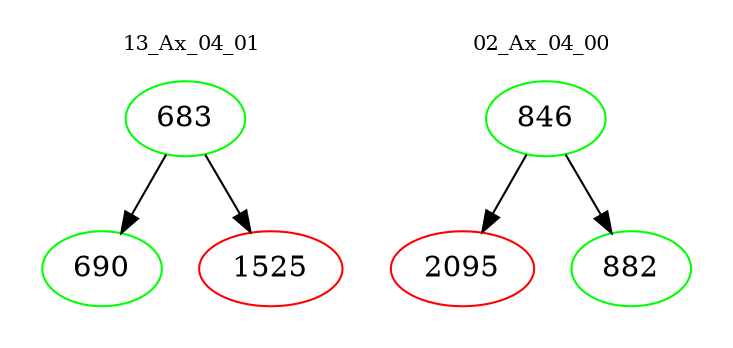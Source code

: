 digraph{
subgraph cluster_0 {
color = white
label = "13_Ax_04_01";
fontsize=10;
T0_683 [label="683", color="green"]
T0_683 -> T0_690 [color="black"]
T0_690 [label="690", color="green"]
T0_683 -> T0_1525 [color="black"]
T0_1525 [label="1525", color="red"]
}
subgraph cluster_1 {
color = white
label = "02_Ax_04_00";
fontsize=10;
T1_846 [label="846", color="green"]
T1_846 -> T1_2095 [color="black"]
T1_2095 [label="2095", color="red"]
T1_846 -> T1_882 [color="black"]
T1_882 [label="882", color="green"]
}
}
